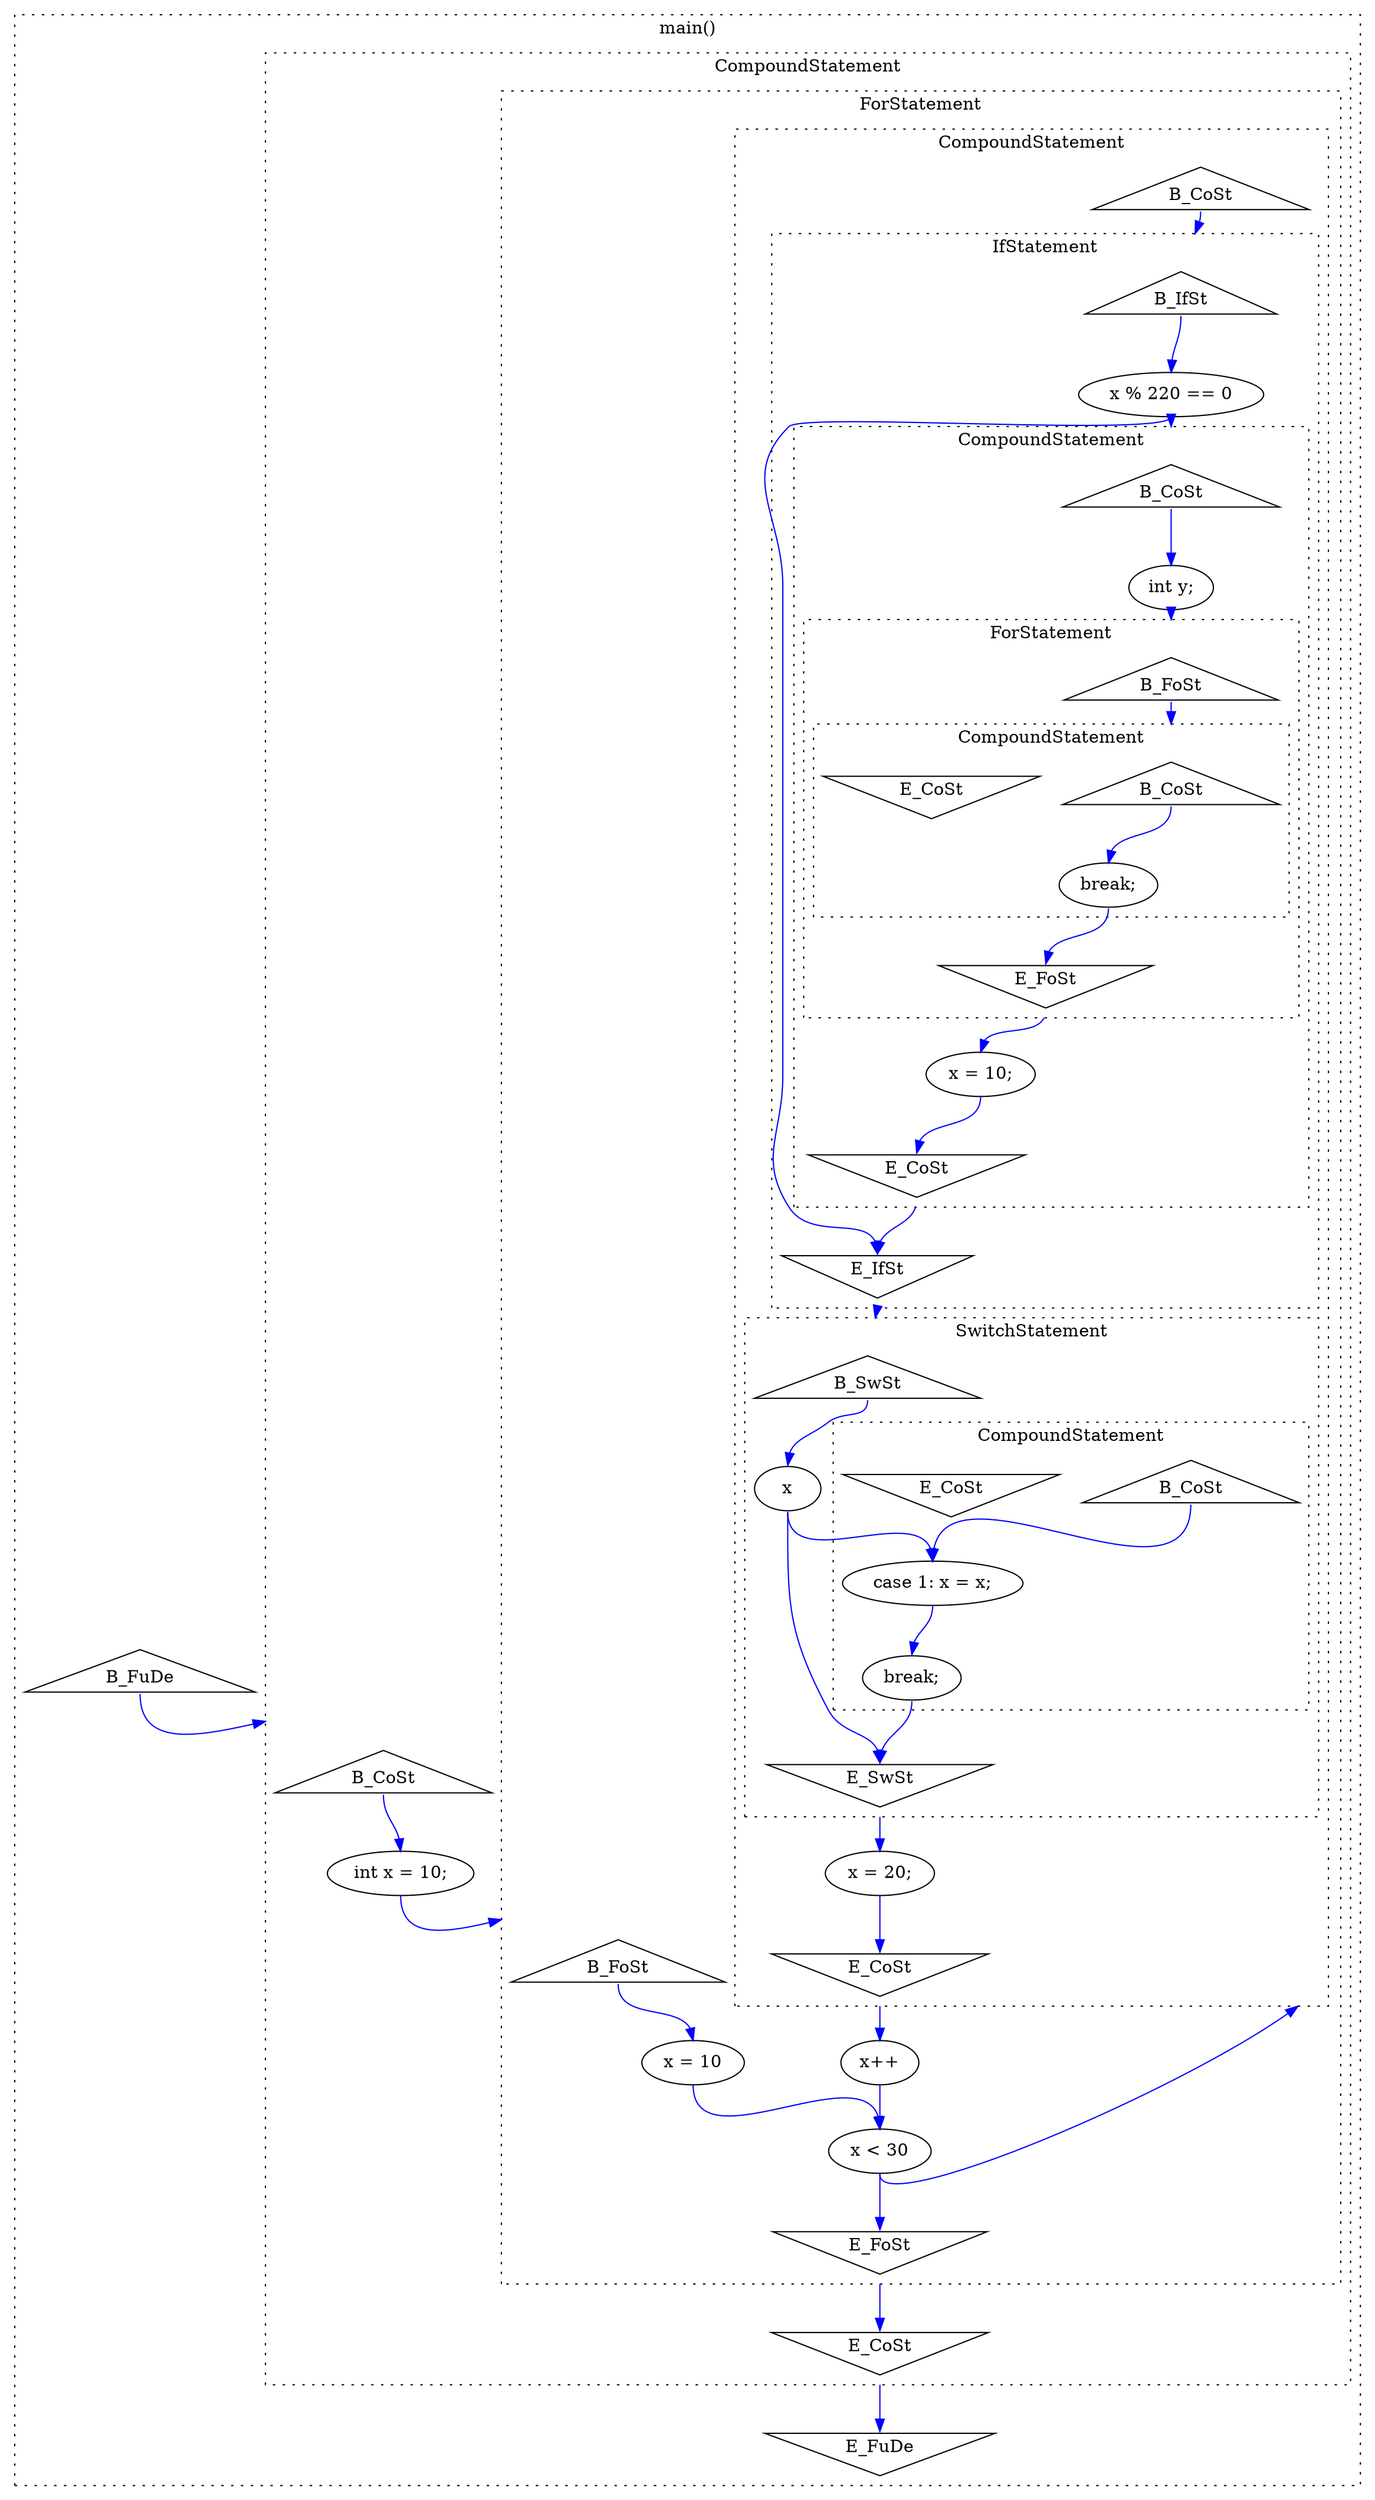 digraph graph142666848 {
	compound=true;
	edge[color=blue];
	subgraph cluster2137211482 {
		compound=true;
		style=dotted;
		label="main()";
		node920011586[label="B_FuDe", shape="triangle"];
		node968514068[label="E_FuDe", shape="invtriangle"];
		subgraph cluster1360767589 {
			compound=true;
			style=dotted;
			label="CompoundStatement";
			node873415566[label="B_CoSt", shape="triangle"];
			node818403870[label="E_CoSt", shape="invtriangle"];
			node1531333864[label="int x = 10;"];
			subgraph cluster1468177767 {
				compound=true;
				style=dotted;
				label="ForStatement";
				node434091818[label="B_FoSt", shape="triangle"];
				node398887205[label="E_FoSt", shape="invtriangle"];
				node2114889273[label="x = 10"];
				node1025799482[label="x < 30"];
				node1504109395[label="x++"];
				subgraph cluster2047526627 {
					compound=true;
					style=dotted;
					label="CompoundStatement";
					node1908316405[label="B_CoSt", shape="triangle"];
					node1873653341[label="E_CoSt", shape="invtriangle"];
					subgraph cluster25126016 {
						compound=true;
						style=dotted;
						label="IfStatement";
						node762218386[label="B_IfSt", shape="triangle"];
						node672320506[label="E_IfSt", shape="invtriangle"];
						node718231523[label="x % 220 == 0"];
						subgraph cluster1349414238 {
							compound=true;
							style=dotted;
							label="CompoundStatement";
							node157627094[label="B_CoSt", shape="triangle"];
							node932607259[label="E_CoSt", shape="invtriangle"];
							node1740000325[label="int y;"];
							subgraph cluster1142020464 {
								compound=true;
								style=dotted;
								label="ForStatement";
								node1682092198[label="B_FoSt", shape="triangle"];
								node1626877848[label="E_FoSt", shape="invtriangle"];
								subgraph cluster905544614 {
									compound=true;
									style=dotted;
									label="CompoundStatement";
									node2137589296[label="B_CoSt", shape="triangle"];
									node249515771[label="E_CoSt", shape="invtriangle"];
									node796533847[label="break;"];
								}
							}
							node1449621165[label="x = 10;"];
						}
					}
					subgraph cluster1627960023 {
						compound=true;
						style=dotted;
						label="SwitchStatement";
						node357863579[label="B_SwSt", shape="triangle"];
						node1811044090[label="E_SwSt", shape="invtriangle"];
						node114132791[label="x"];
						subgraph cluster586617651 {
							compound=true;
							style=dotted;
							label="CompoundStatement";
							node328638398[label="B_CoSt", shape="triangle"];
							node1789550256[label="E_CoSt", shape="invtriangle"];
							node99347477[label="case 1: x = x;"];
							node566034357[label="break;"];
						}
					}
					node940553268[label="x = 20;"];
				}
			}
		}
	}
	node920011586 -> node873415566[tailport=s, headport=n, weight=8, lhead=cluster1360767589];
	node873415566 -> node1531333864[tailport=s, headport=n, weight=8];
	node1531333864 -> node434091818[lhead=cluster1468177767, weight=8, tailport=s, headport=n];
	node434091818 -> node2114889273[tailport=s, headport=n, weight=8];
	node2114889273 -> node1025799482[weight=8, tailport=s, headport=n];
	node1025799482 -> node1908316405[lhead=cluster2047526627, weight=8, tailport=s, headport=n];
	node1025799482 -> node398887205[weight=8, tailport=s, headport=n];
	node1504109395 -> node1025799482[weight=8, tailport=s, headport=n];
	node1908316405 -> node762218386[tailport=s, headport=n, weight=8, lhead=cluster25126016];
	node762218386 -> node718231523[tailport=s, headport=n, weight=8];
	node718231523 -> node157627094[lhead=cluster1349414238, weight=8, tailport=s, headport=n];
	node718231523 -> node672320506[weight=8, tailport=s, headport=n];
	node157627094 -> node1740000325[tailport=s, headport=n, weight=8];
	node1740000325 -> node1682092198[lhead=cluster1142020464, weight=8, tailport=s, headport=n];
	node1682092198 -> node2137589296[tailport=s, headport=n, weight=8, lhead=cluster905544614];
	node2137589296 -> node796533847[tailport=s, headport=n, weight=8];
	node796533847 -> node1626877848[weight=8, tailport=s, headport=n];
	node1626877848 -> node1449621165[tailport=s, headport=n, weight=8, ltail=cluster1142020464];
	node1449621165 -> node932607259[weight=8, tailport=s, headport=n];
	node932607259 -> node672320506[tailport=s, headport=n, weight=8, ltail=cluster1349414238];
	node672320506 -> node357863579[tailport=s, headport=n, ltail=cluster25126016, lhead=cluster1627960023];
	node357863579 -> node114132791[tailport=s, headport=n, weight=8];
	node114132791 -> node1811044090[weight=8, tailport=s, headport=n];
	node114132791 -> node99347477[weight=8, tailport=s, headport=n];
	node328638398 -> node99347477[tailport=s, headport=n, weight=8];
	node99347477 -> node566034357[weight=8, tailport=s, headport=n];
	node566034357 -> node1811044090[weight=8, tailport=s, headport=n];
	node1811044090 -> node940553268[tailport=s, headport=n, weight=8, ltail=cluster1627960023];
	node940553268 -> node1873653341[weight=8, tailport=s, headport=n];
	node1873653341 -> node1504109395[tailport=s, headport=n, weight=8, ltail=cluster2047526627];
	node398887205 -> node818403870[tailport=s, headport=n, weight=8, ltail=cluster1468177767];
	node818403870 -> node968514068[tailport=s, headport=n, weight=8, ltail=cluster1360767589];
}
